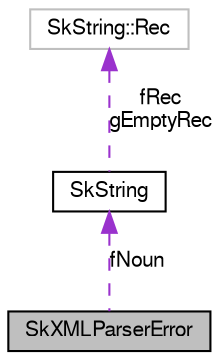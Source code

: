 digraph G
{
  edge [fontname="FreeSans",fontsize="10",labelfontname="FreeSans",labelfontsize="10"];
  node [fontname="FreeSans",fontsize="10",shape=record];
  Node1 [label="SkXMLParserError",height=0.2,width=0.4,color="black", fillcolor="grey75", style="filled" fontcolor="black"];
  Node2 -> Node1 [dir=back,color="darkorchid3",fontsize="10",style="dashed",label="fNoun",fontname="FreeSans"];
  Node2 [label="SkString",height=0.2,width=0.4,color="black", fillcolor="white", style="filled",URL="$class_sk_string.html"];
  Node3 -> Node2 [dir=back,color="darkorchid3",fontsize="10",style="dashed",label="fRec\ngEmptyRec",fontname="FreeSans"];
  Node3 [label="SkString::Rec",height=0.2,width=0.4,color="grey75", fillcolor="white", style="filled"];
}
